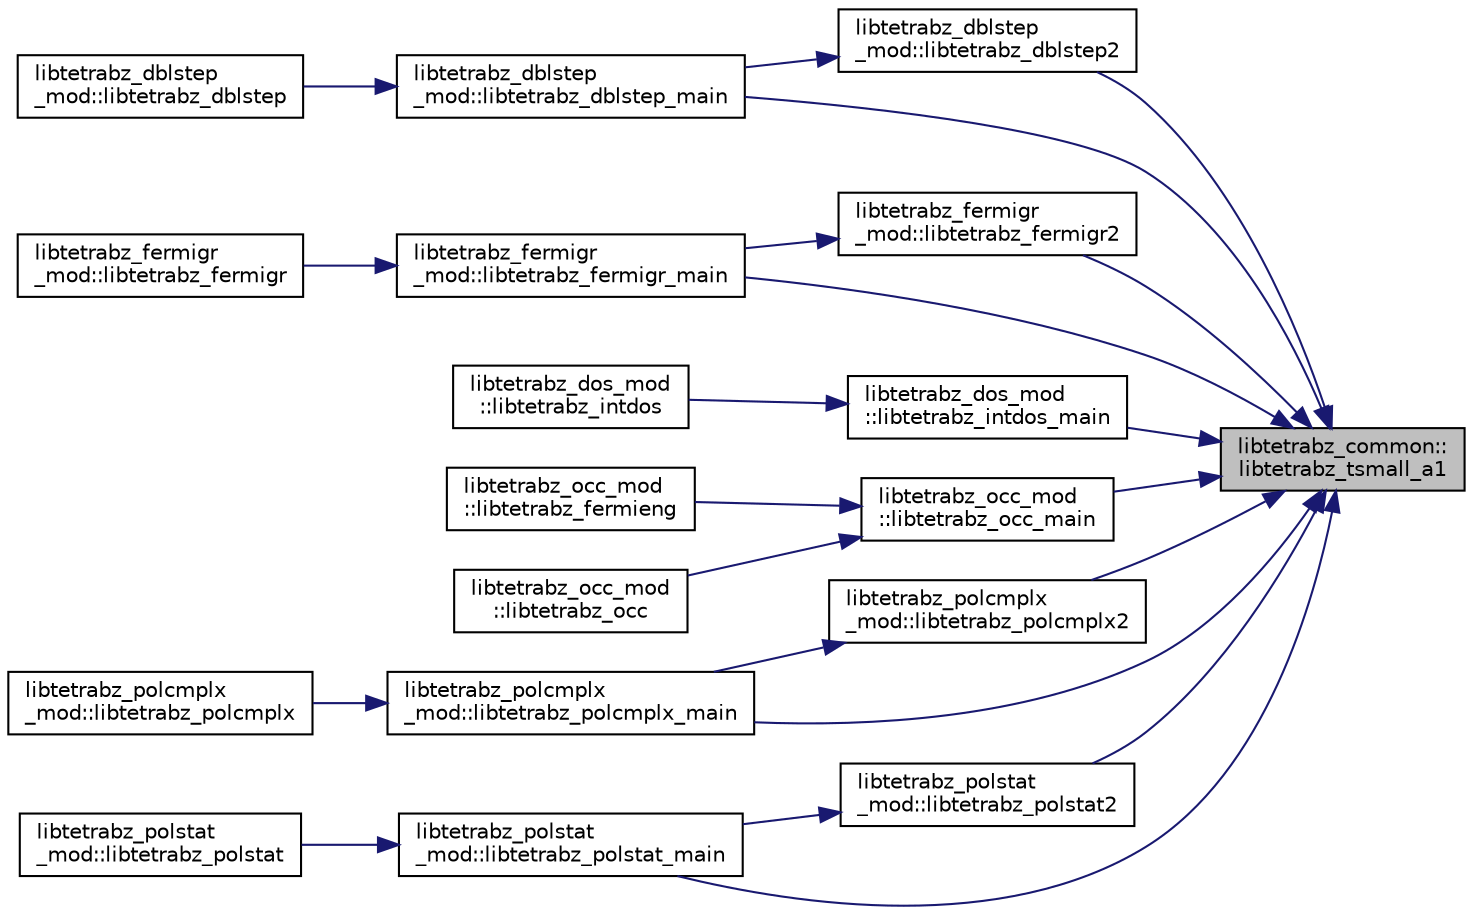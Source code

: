 digraph "libtetrabz_common::libtetrabz_tsmall_a1"
{
 // LATEX_PDF_SIZE
  edge [fontname="Helvetica",fontsize="10",labelfontname="Helvetica",labelfontsize="10"];
  node [fontname="Helvetica",fontsize="10",shape=record];
  rankdir="RL";
  Node1 [label="libtetrabz_common::\llibtetrabz_tsmall_a1",height=0.2,width=0.4,color="black", fillcolor="grey75", style="filled", fontcolor="black",tooltip=" "];
  Node1 -> Node2 [dir="back",color="midnightblue",fontsize="10",style="solid",fontname="Helvetica"];
  Node2 [label="libtetrabz_dblstep\l_mod::libtetrabz_dblstep2",height=0.2,width=0.4,color="black", fillcolor="white", style="filled",URL="$namespacelibtetrabz__dblstep__mod.html#aae55a29b9f1487ede05c5ddfd0617281",tooltip=" "];
  Node2 -> Node3 [dir="back",color="midnightblue",fontsize="10",style="solid",fontname="Helvetica"];
  Node3 [label="libtetrabz_dblstep\l_mod::libtetrabz_dblstep_main",height=0.2,width=0.4,color="black", fillcolor="white", style="filled",URL="$namespacelibtetrabz__dblstep__mod.html#a83e40436bd106a18c1088a9206210ab6",tooltip=" "];
  Node3 -> Node4 [dir="back",color="midnightblue",fontsize="10",style="solid",fontname="Helvetica"];
  Node4 [label="libtetrabz_dblstep\l_mod::libtetrabz_dblstep",height=0.2,width=0.4,color="black", fillcolor="white", style="filled",URL="$namespacelibtetrabz__dblstep__mod.html#ae4c3431466029e777cabbe5d87bea666",tooltip=" "];
  Node1 -> Node3 [dir="back",color="midnightblue",fontsize="10",style="solid",fontname="Helvetica"];
  Node1 -> Node5 [dir="back",color="midnightblue",fontsize="10",style="solid",fontname="Helvetica"];
  Node5 [label="libtetrabz_fermigr\l_mod::libtetrabz_fermigr2",height=0.2,width=0.4,color="black", fillcolor="white", style="filled",URL="$namespacelibtetrabz__fermigr__mod.html#acdf3fc0ae7c7d3b2668da34480d2799f",tooltip=" "];
  Node5 -> Node6 [dir="back",color="midnightblue",fontsize="10",style="solid",fontname="Helvetica"];
  Node6 [label="libtetrabz_fermigr\l_mod::libtetrabz_fermigr_main",height=0.2,width=0.4,color="black", fillcolor="white", style="filled",URL="$namespacelibtetrabz__fermigr__mod.html#a83cd93298b6fc3d5835ec48c0ebf2c8d",tooltip=" "];
  Node6 -> Node7 [dir="back",color="midnightblue",fontsize="10",style="solid",fontname="Helvetica"];
  Node7 [label="libtetrabz_fermigr\l_mod::libtetrabz_fermigr",height=0.2,width=0.4,color="black", fillcolor="white", style="filled",URL="$namespacelibtetrabz__fermigr__mod.html#a6736ccb707472d31ccbaef4b800cdd3d",tooltip=" "];
  Node1 -> Node6 [dir="back",color="midnightblue",fontsize="10",style="solid",fontname="Helvetica"];
  Node1 -> Node8 [dir="back",color="midnightblue",fontsize="10",style="solid",fontname="Helvetica"];
  Node8 [label="libtetrabz_dos_mod\l::libtetrabz_intdos_main",height=0.2,width=0.4,color="black", fillcolor="white", style="filled",URL="$namespacelibtetrabz__dos__mod.html#aa4e498da331ab814364cb34b8c8849cd",tooltip=" "];
  Node8 -> Node9 [dir="back",color="midnightblue",fontsize="10",style="solid",fontname="Helvetica"];
  Node9 [label="libtetrabz_dos_mod\l::libtetrabz_intdos",height=0.2,width=0.4,color="black", fillcolor="white", style="filled",URL="$namespacelibtetrabz__dos__mod.html#a8ebc626872ca6fd6175ce41862d79ea7",tooltip=" "];
  Node1 -> Node10 [dir="back",color="midnightblue",fontsize="10",style="solid",fontname="Helvetica"];
  Node10 [label="libtetrabz_occ_mod\l::libtetrabz_occ_main",height=0.2,width=0.4,color="black", fillcolor="white", style="filled",URL="$namespacelibtetrabz__occ__mod.html#acbb58694cebefc1d611bb387574d0a86",tooltip=" "];
  Node10 -> Node11 [dir="back",color="midnightblue",fontsize="10",style="solid",fontname="Helvetica"];
  Node11 [label="libtetrabz_occ_mod\l::libtetrabz_fermieng",height=0.2,width=0.4,color="black", fillcolor="white", style="filled",URL="$namespacelibtetrabz__occ__mod.html#aeb69990ce38bebc9d586961aa6b84901",tooltip=" "];
  Node10 -> Node12 [dir="back",color="midnightblue",fontsize="10",style="solid",fontname="Helvetica"];
  Node12 [label="libtetrabz_occ_mod\l::libtetrabz_occ",height=0.2,width=0.4,color="black", fillcolor="white", style="filled",URL="$namespacelibtetrabz__occ__mod.html#ae747edfc1a99e2e7dcf03f068a7e1fd6",tooltip=" "];
  Node1 -> Node13 [dir="back",color="midnightblue",fontsize="10",style="solid",fontname="Helvetica"];
  Node13 [label="libtetrabz_polcmplx\l_mod::libtetrabz_polcmplx2",height=0.2,width=0.4,color="black", fillcolor="white", style="filled",URL="$namespacelibtetrabz__polcmplx__mod.html#aebb4320b6be485d29f977d92703d5406",tooltip=" "];
  Node13 -> Node14 [dir="back",color="midnightblue",fontsize="10",style="solid",fontname="Helvetica"];
  Node14 [label="libtetrabz_polcmplx\l_mod::libtetrabz_polcmplx_main",height=0.2,width=0.4,color="black", fillcolor="white", style="filled",URL="$namespacelibtetrabz__polcmplx__mod.html#a303cfea5055930f1e7ae4238a9a8f0ec",tooltip=" "];
  Node14 -> Node15 [dir="back",color="midnightblue",fontsize="10",style="solid",fontname="Helvetica"];
  Node15 [label="libtetrabz_polcmplx\l_mod::libtetrabz_polcmplx",height=0.2,width=0.4,color="black", fillcolor="white", style="filled",URL="$namespacelibtetrabz__polcmplx__mod.html#a73bf8fbec1f14bacdd14c57df3fb1498",tooltip=" "];
  Node1 -> Node14 [dir="back",color="midnightblue",fontsize="10",style="solid",fontname="Helvetica"];
  Node1 -> Node16 [dir="back",color="midnightblue",fontsize="10",style="solid",fontname="Helvetica"];
  Node16 [label="libtetrabz_polstat\l_mod::libtetrabz_polstat2",height=0.2,width=0.4,color="black", fillcolor="white", style="filled",URL="$namespacelibtetrabz__polstat__mod.html#a7fa6af3fd4bb01a9e622974d2598b289",tooltip=" "];
  Node16 -> Node17 [dir="back",color="midnightblue",fontsize="10",style="solid",fontname="Helvetica"];
  Node17 [label="libtetrabz_polstat\l_mod::libtetrabz_polstat_main",height=0.2,width=0.4,color="black", fillcolor="white", style="filled",URL="$namespacelibtetrabz__polstat__mod.html#a7c7e453c423fba640d9b48b6cc70c786",tooltip=" "];
  Node17 -> Node18 [dir="back",color="midnightblue",fontsize="10",style="solid",fontname="Helvetica"];
  Node18 [label="libtetrabz_polstat\l_mod::libtetrabz_polstat",height=0.2,width=0.4,color="black", fillcolor="white", style="filled",URL="$namespacelibtetrabz__polstat__mod.html#ada89fb60bd1a147ddd57d1fe71404b30",tooltip=" "];
  Node1 -> Node17 [dir="back",color="midnightblue",fontsize="10",style="solid",fontname="Helvetica"];
}
